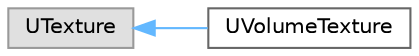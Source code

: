 digraph "Graphical Class Hierarchy"
{
 // INTERACTIVE_SVG=YES
 // LATEX_PDF_SIZE
  bgcolor="transparent";
  edge [fontname=Helvetica,fontsize=10,labelfontname=Helvetica,labelfontsize=10];
  node [fontname=Helvetica,fontsize=10,shape=box,height=0.2,width=0.4];
  rankdir="LR";
  Node0 [id="Node000000",label="UTexture",height=0.2,width=0.4,color="grey60", fillcolor="#E0E0E0", style="filled",tooltip=" "];
  Node0 -> Node1 [id="edge9857_Node000000_Node000001",dir="back",color="steelblue1",style="solid",tooltip=" "];
  Node1 [id="Node000001",label="UVolumeTexture",height=0.2,width=0.4,color="grey40", fillcolor="white", style="filled",URL="$d6/db1/classUVolumeTexture.html",tooltip=" "];
}
